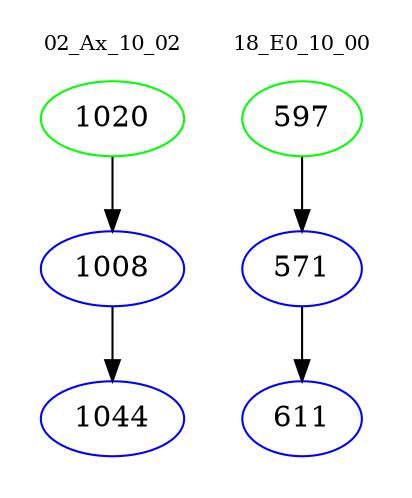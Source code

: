 digraph{
subgraph cluster_0 {
color = white
label = "02_Ax_10_02";
fontsize=10;
T0_1020 [label="1020", color="green"]
T0_1020 -> T0_1008 [color="black"]
T0_1008 [label="1008", color="blue"]
T0_1008 -> T0_1044 [color="black"]
T0_1044 [label="1044", color="blue"]
}
subgraph cluster_1 {
color = white
label = "18_E0_10_00";
fontsize=10;
T1_597 [label="597", color="green"]
T1_597 -> T1_571 [color="black"]
T1_571 [label="571", color="blue"]
T1_571 -> T1_611 [color="black"]
T1_611 [label="611", color="blue"]
}
}
